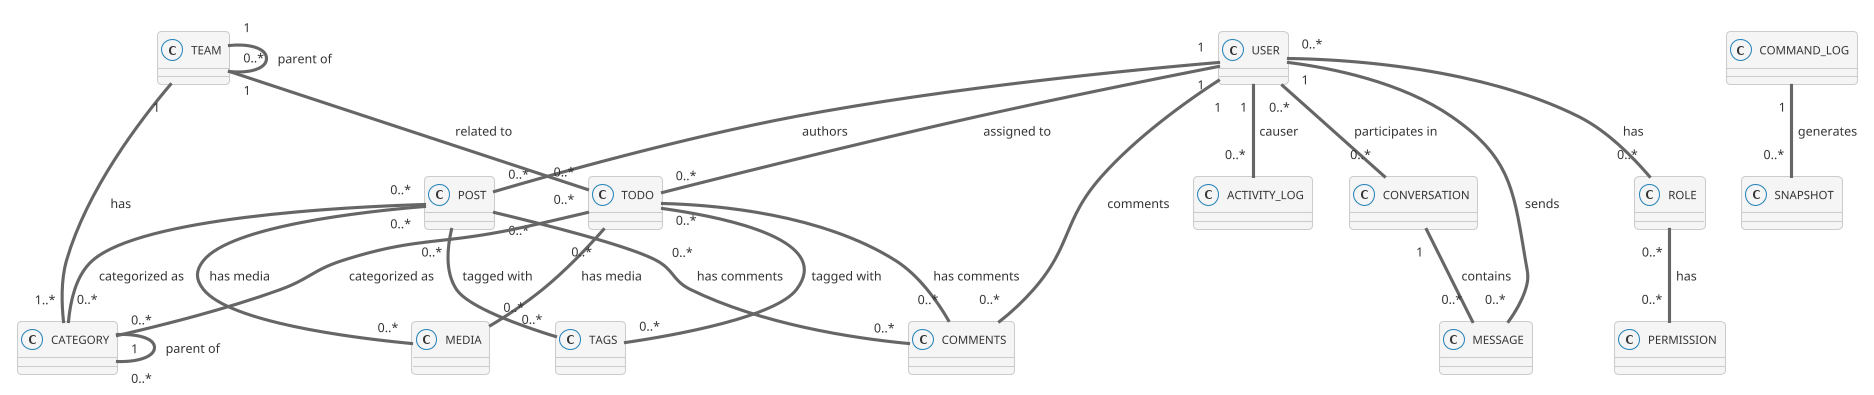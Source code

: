 @startuml TAD Database Schema (Light Mode)

' Light mode theme
!theme cerulean
skinparam backgroundColor #FFFFFF
skinparam ArrowColor #666666
skinparam shadowing false
skinparam DefaultFontColor #333333

' Define styles
skinparam class {
    BackgroundColor #f5f5f5
    BorderColor #cccccc
    FontColor #333333
}

' Entities
class USER {
}

class POST {
}

class TODO {
}

class MESSAGE {
}

class COMMENTS {
}

class ACTIVITY_LOG {
}

class CONVERSATION {
}

class ROLE {
}

class TEAM {
}

class CATEGORY {
}

class TAGS {
}

class MEDIA {
}

class PERMISSION {
}

class COMMAND_LOG {
}

class SNAPSHOT {
}

' Relationships
USER "1" -- "0..*" POST : authors
USER "1" -- "0..*" TODO : assigned to
USER "1" -- "0..*" MESSAGE : sends
USER "1" -- "0..*" COMMENTS : comments
USER "1" -- "0..*" ACTIVITY_LOG : causer
USER "0..*" -- "0..*" CONVERSATION : participates in
USER "0..*" -- "0..*" ROLE : has

TEAM "1" -- "0..*" TEAM : parent of
TEAM "1" -- "1..*" CATEGORY : has
TEAM "1" -- "0..*" TODO : related to

CATEGORY "1" -- "0..*" CATEGORY : parent of

POST "0..*" -- "0..*" CATEGORY : categorized as
POST "0..*" -- "0..*" TAGS : tagged with
POST "0..*" -- "0..*" MEDIA : has media
POST "0..*" -- "0..*" COMMENTS : has comments

TODO "0..*" -- "0..*" CATEGORY : categorized as
TODO "0..*" -- "0..*" TAGS : tagged with
TODO "0..*" -- "0..*" MEDIA : has media
TODO "0..*" -- "0..*" COMMENTS : has comments

CONVERSATION "1" -- "0..*" MESSAGE : contains

ROLE "0..*" -- "0..*" PERMISSION : has

COMMAND_LOG "1" -- "0..*" SNAPSHOT : generates

@enduml
